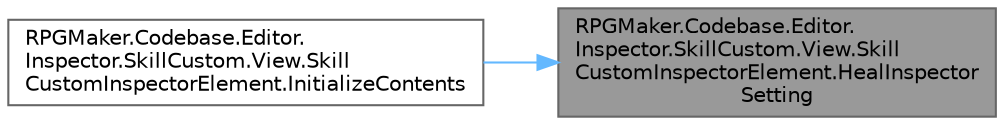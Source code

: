 digraph "RPGMaker.Codebase.Editor.Inspector.SkillCustom.View.SkillCustomInspectorElement.HealInspectorSetting"
{
 // LATEX_PDF_SIZE
  bgcolor="transparent";
  edge [fontname=Helvetica,fontsize=10,labelfontname=Helvetica,labelfontsize=10];
  node [fontname=Helvetica,fontsize=10,shape=box,height=0.2,width=0.4];
  rankdir="RL";
  Node1 [id="Node000001",label="RPGMaker.Codebase.Editor.\lInspector.SkillCustom.View.Skill\lCustomInspectorElement.HealInspector\lSetting",height=0.2,width=0.4,color="gray40", fillcolor="grey60", style="filled", fontcolor="black",tooltip="😁 回復"];
  Node1 -> Node2 [id="edge1_Node000001_Node000002",dir="back",color="steelblue1",style="solid",tooltip=" "];
  Node2 [id="Node000002",label="RPGMaker.Codebase.Editor.\lInspector.SkillCustom.View.Skill\lCustomInspectorElement.InitializeContents",height=0.2,width=0.4,color="grey40", fillcolor="white", style="filled",URL="$dc/d02/class_r_p_g_maker_1_1_codebase_1_1_editor_1_1_inspector_1_1_skill_custom_1_1_view_1_1_skill_custom_inspector_element.html#a80e15790c40696ad5d346f9c052f57ce",tooltip="😁 初期化処理"];
}
